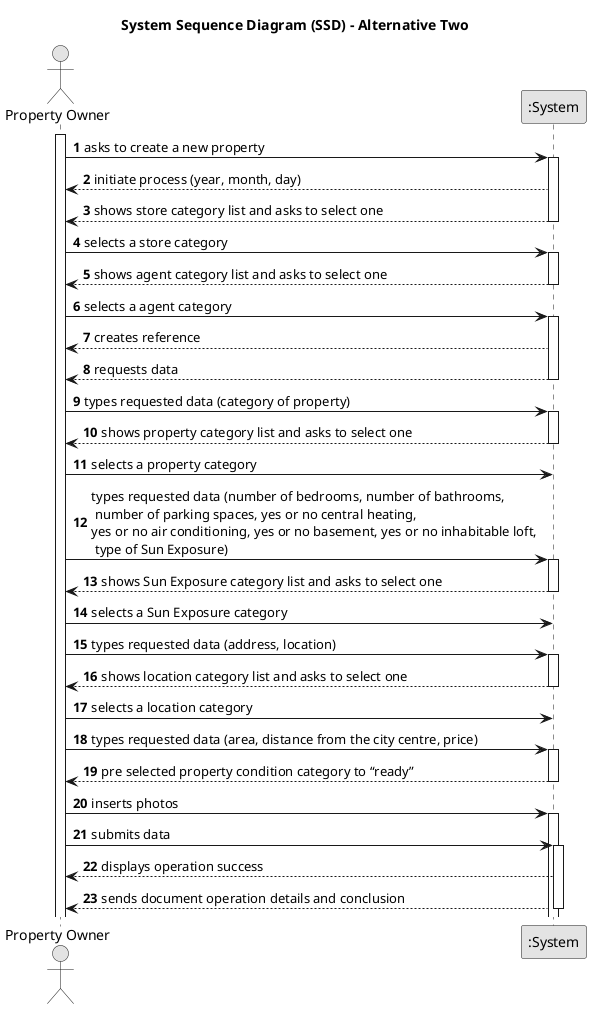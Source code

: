 @startuml
skinparam monochrome true
skinparam packageStyle rectangle
skinparam shadowing false

title System Sequence Diagram (SSD) - Alternative Two

autonumber

actor "Property Owner" as Employee
participant ":System" as System

activate Employee

    Employee -> System : asks to create a new property
    activate System

	System --> Employee :initiate process (year, month, day)
	System --> Employee : shows store category list and asks to select one
    deactivate System

    Employee -> System : selects a store category
    activate System

	System --> Employee : shows agent category list and asks to select one
    deactivate System

    Employee -> System : selects a agent category
    activate System

	System --> Employee : creates reference
	System --> Employee : requests data
    deactivate System

    Employee -> System : types requested data (category of property)
    activate System

        System --> Employee : shows property category list and asks to select one
    deactivate System

    Employee -> System : selects a property category
    Employee -> System : types requested data (number of bedrooms, number of bathrooms,\n number of parking spaces, yes or no central heating,\nyes or no air conditioning, yes or no basement, yes or no inhabitable loft,\n type of Sun Exposure)
    activate System

        System --> Employee : shows Sun Exposure category list and asks to select one
    deactivate System

    Employee -> System : selects a Sun Exposure category
    Employee -> System : types requested data (address, location)
    activate System

	System --> Employee : shows location category list and asks to select one
    deactivate System

    Employee -> System : selects a location category
    Employee -> System : types requested data (area, distance from the city centre, price)
    activate System

        System --> Employee : pre selected property condition category to “ready”
    deactivate System

    Employee -> System : inserts photos
    activate System

    Employee -> System : submits data
    activate System

        System --> Employee : displays operation success
	System --> Employee : sends document operation details and conclusion
    deactivate System

@enduml
